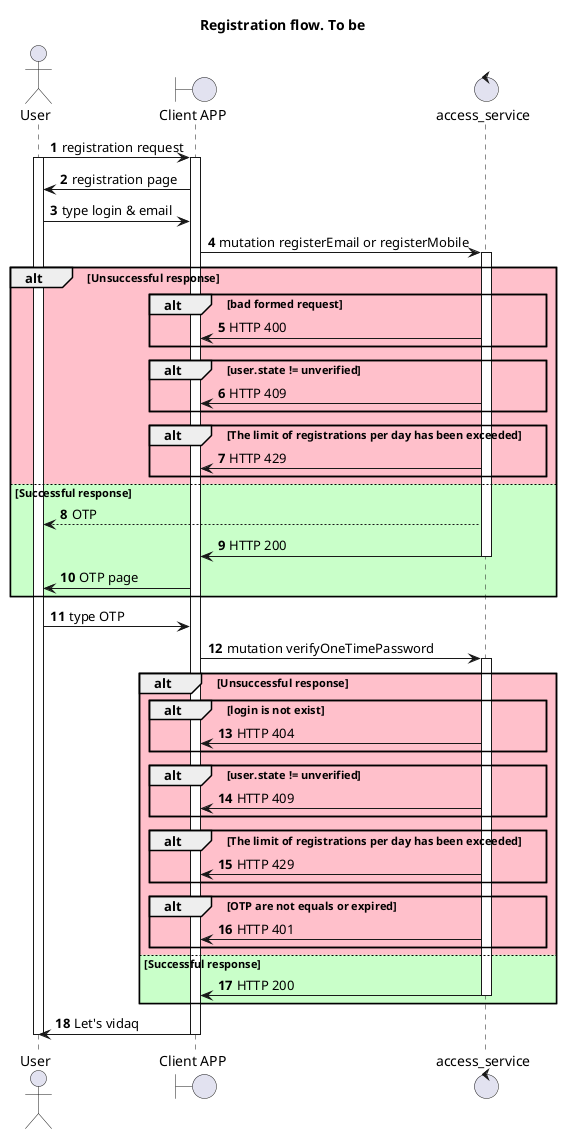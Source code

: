 @startuml

title "Registration flow. To be"

actor User as U
boundary "Client APP" as GUI
control "access_service" as AC

autonumber

U -> GUI: registration request
activate U
activate GUI
GUI -> U: registration page
U -> GUI: type login & email
GUI -> AC: mutation registerEmail or registerMobile
activate AC


alt #Pink Unsuccessful response

alt #Pink bad formed request
AC -> GUI: HTTP 400
end

alt #Pink user.state != unverified
AC -> GUI: HTTP 409
end

alt #Pink The limit of registrations per day has been exceeded
AC -> GUI: HTTP 429
end

else #Technology Successful response
AC --> U: OTP
AC -> GUI: HTTP 200
deactivate AC

GUI -> U: OTP page
end

U -> GUI: type OTP
GUI -> AC: mutation verifyOneTimePassword
activate AC

alt #Pink Unsuccessful response
alt #Pink login is not exist
AC -> GUI: HTTP 404
end

alt #Pink user.state != unverified
AC -> GUI: HTTP 409
end

alt #Pink The limit of registrations per day has been exceeded
AC -> GUI: HTTP 429
end

alt #Pink OTP are not equals or expired
AC -> GUI: HTTP 401
end

else #Technology Successful response
AC -> GUI: HTTP 200
deactivate AC
end

GUI -> U: Let's vidaq
deactivate GUI
deactivate U


@enduml